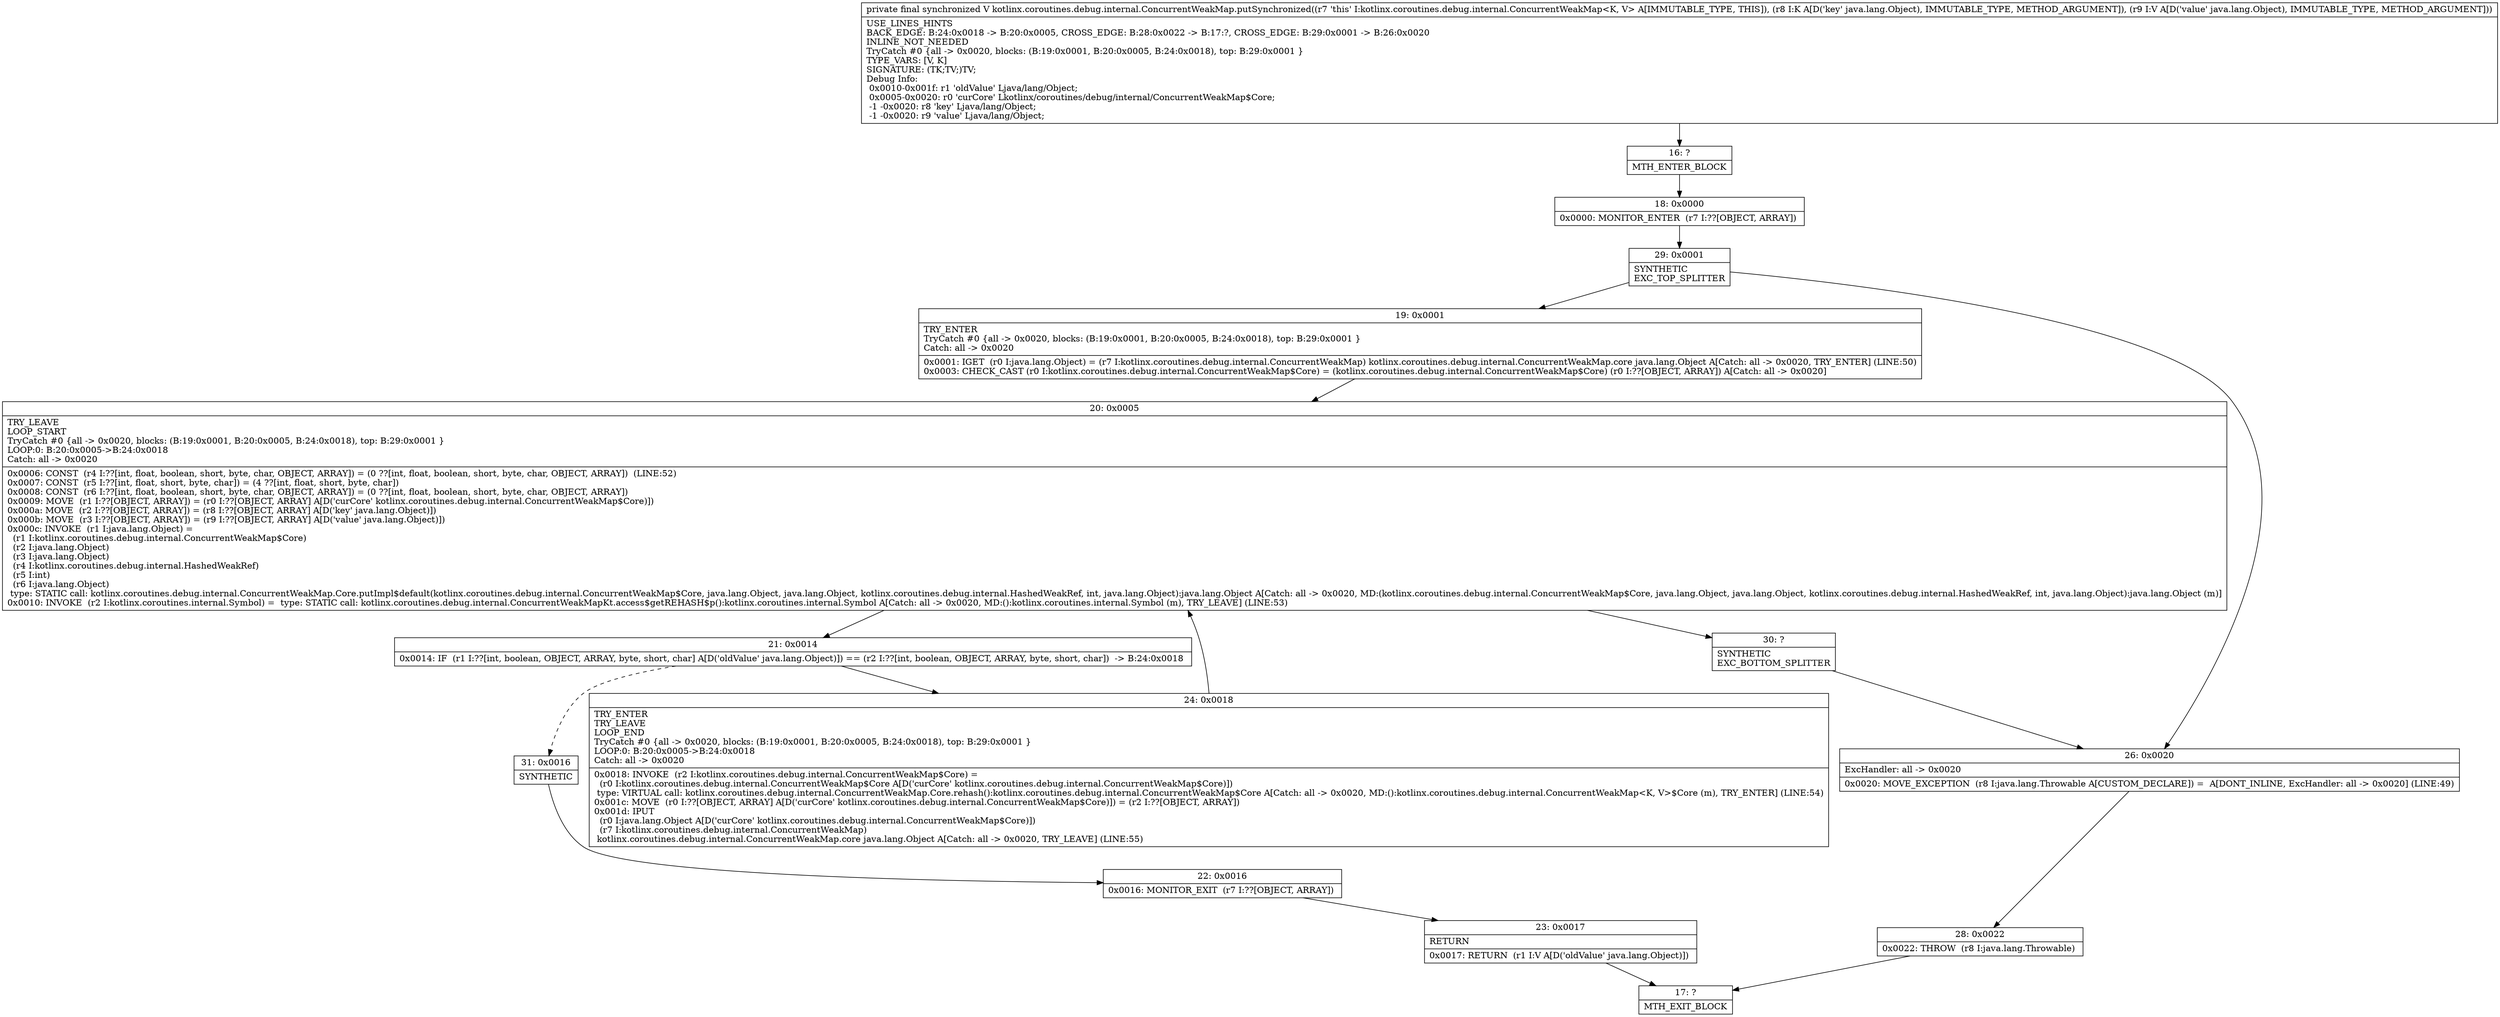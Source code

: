 digraph "CFG forkotlinx.coroutines.debug.internal.ConcurrentWeakMap.putSynchronized(Ljava\/lang\/Object;Ljava\/lang\/Object;)Ljava\/lang\/Object;" {
Node_16 [shape=record,label="{16\:\ ?|MTH_ENTER_BLOCK\l}"];
Node_18 [shape=record,label="{18\:\ 0x0000|0x0000: MONITOR_ENTER  (r7 I:??[OBJECT, ARRAY]) \l}"];
Node_29 [shape=record,label="{29\:\ 0x0001|SYNTHETIC\lEXC_TOP_SPLITTER\l}"];
Node_19 [shape=record,label="{19\:\ 0x0001|TRY_ENTER\lTryCatch #0 \{all \-\> 0x0020, blocks: (B:19:0x0001, B:20:0x0005, B:24:0x0018), top: B:29:0x0001 \}\lCatch: all \-\> 0x0020\l|0x0001: IGET  (r0 I:java.lang.Object) = (r7 I:kotlinx.coroutines.debug.internal.ConcurrentWeakMap) kotlinx.coroutines.debug.internal.ConcurrentWeakMap.core java.lang.Object A[Catch: all \-\> 0x0020, TRY_ENTER] (LINE:50)\l0x0003: CHECK_CAST (r0 I:kotlinx.coroutines.debug.internal.ConcurrentWeakMap$Core) = (kotlinx.coroutines.debug.internal.ConcurrentWeakMap$Core) (r0 I:??[OBJECT, ARRAY]) A[Catch: all \-\> 0x0020]\l}"];
Node_20 [shape=record,label="{20\:\ 0x0005|TRY_LEAVE\lLOOP_START\lTryCatch #0 \{all \-\> 0x0020, blocks: (B:19:0x0001, B:20:0x0005, B:24:0x0018), top: B:29:0x0001 \}\lLOOP:0: B:20:0x0005\-\>B:24:0x0018\lCatch: all \-\> 0x0020\l|0x0006: CONST  (r4 I:??[int, float, boolean, short, byte, char, OBJECT, ARRAY]) = (0 ??[int, float, boolean, short, byte, char, OBJECT, ARRAY])  (LINE:52)\l0x0007: CONST  (r5 I:??[int, float, short, byte, char]) = (4 ??[int, float, short, byte, char]) \l0x0008: CONST  (r6 I:??[int, float, boolean, short, byte, char, OBJECT, ARRAY]) = (0 ??[int, float, boolean, short, byte, char, OBJECT, ARRAY]) \l0x0009: MOVE  (r1 I:??[OBJECT, ARRAY]) = (r0 I:??[OBJECT, ARRAY] A[D('curCore' kotlinx.coroutines.debug.internal.ConcurrentWeakMap$Core)]) \l0x000a: MOVE  (r2 I:??[OBJECT, ARRAY]) = (r8 I:??[OBJECT, ARRAY] A[D('key' java.lang.Object)]) \l0x000b: MOVE  (r3 I:??[OBJECT, ARRAY]) = (r9 I:??[OBJECT, ARRAY] A[D('value' java.lang.Object)]) \l0x000c: INVOKE  (r1 I:java.lang.Object) = \l  (r1 I:kotlinx.coroutines.debug.internal.ConcurrentWeakMap$Core)\l  (r2 I:java.lang.Object)\l  (r3 I:java.lang.Object)\l  (r4 I:kotlinx.coroutines.debug.internal.HashedWeakRef)\l  (r5 I:int)\l  (r6 I:java.lang.Object)\l type: STATIC call: kotlinx.coroutines.debug.internal.ConcurrentWeakMap.Core.putImpl$default(kotlinx.coroutines.debug.internal.ConcurrentWeakMap$Core, java.lang.Object, java.lang.Object, kotlinx.coroutines.debug.internal.HashedWeakRef, int, java.lang.Object):java.lang.Object A[Catch: all \-\> 0x0020, MD:(kotlinx.coroutines.debug.internal.ConcurrentWeakMap$Core, java.lang.Object, java.lang.Object, kotlinx.coroutines.debug.internal.HashedWeakRef, int, java.lang.Object):java.lang.Object (m)]\l0x0010: INVOKE  (r2 I:kotlinx.coroutines.internal.Symbol) =  type: STATIC call: kotlinx.coroutines.debug.internal.ConcurrentWeakMapKt.access$getREHASH$p():kotlinx.coroutines.internal.Symbol A[Catch: all \-\> 0x0020, MD:():kotlinx.coroutines.internal.Symbol (m), TRY_LEAVE] (LINE:53)\l}"];
Node_21 [shape=record,label="{21\:\ 0x0014|0x0014: IF  (r1 I:??[int, boolean, OBJECT, ARRAY, byte, short, char] A[D('oldValue' java.lang.Object)]) == (r2 I:??[int, boolean, OBJECT, ARRAY, byte, short, char])  \-\> B:24:0x0018 \l}"];
Node_24 [shape=record,label="{24\:\ 0x0018|TRY_ENTER\lTRY_LEAVE\lLOOP_END\lTryCatch #0 \{all \-\> 0x0020, blocks: (B:19:0x0001, B:20:0x0005, B:24:0x0018), top: B:29:0x0001 \}\lLOOP:0: B:20:0x0005\-\>B:24:0x0018\lCatch: all \-\> 0x0020\l|0x0018: INVOKE  (r2 I:kotlinx.coroutines.debug.internal.ConcurrentWeakMap$Core) = \l  (r0 I:kotlinx.coroutines.debug.internal.ConcurrentWeakMap$Core A[D('curCore' kotlinx.coroutines.debug.internal.ConcurrentWeakMap$Core)])\l type: VIRTUAL call: kotlinx.coroutines.debug.internal.ConcurrentWeakMap.Core.rehash():kotlinx.coroutines.debug.internal.ConcurrentWeakMap$Core A[Catch: all \-\> 0x0020, MD:():kotlinx.coroutines.debug.internal.ConcurrentWeakMap\<K, V\>$Core (m), TRY_ENTER] (LINE:54)\l0x001c: MOVE  (r0 I:??[OBJECT, ARRAY] A[D('curCore' kotlinx.coroutines.debug.internal.ConcurrentWeakMap$Core)]) = (r2 I:??[OBJECT, ARRAY]) \l0x001d: IPUT  \l  (r0 I:java.lang.Object A[D('curCore' kotlinx.coroutines.debug.internal.ConcurrentWeakMap$Core)])\l  (r7 I:kotlinx.coroutines.debug.internal.ConcurrentWeakMap)\l kotlinx.coroutines.debug.internal.ConcurrentWeakMap.core java.lang.Object A[Catch: all \-\> 0x0020, TRY_LEAVE] (LINE:55)\l}"];
Node_31 [shape=record,label="{31\:\ 0x0016|SYNTHETIC\l}"];
Node_22 [shape=record,label="{22\:\ 0x0016|0x0016: MONITOR_EXIT  (r7 I:??[OBJECT, ARRAY]) \l}"];
Node_23 [shape=record,label="{23\:\ 0x0017|RETURN\l|0x0017: RETURN  (r1 I:V A[D('oldValue' java.lang.Object)]) \l}"];
Node_17 [shape=record,label="{17\:\ ?|MTH_EXIT_BLOCK\l}"];
Node_30 [shape=record,label="{30\:\ ?|SYNTHETIC\lEXC_BOTTOM_SPLITTER\l}"];
Node_26 [shape=record,label="{26\:\ 0x0020|ExcHandler: all \-\> 0x0020\l|0x0020: MOVE_EXCEPTION  (r8 I:java.lang.Throwable A[CUSTOM_DECLARE]) =  A[DONT_INLINE, ExcHandler: all \-\> 0x0020] (LINE:49)\l}"];
Node_28 [shape=record,label="{28\:\ 0x0022|0x0022: THROW  (r8 I:java.lang.Throwable) \l}"];
MethodNode[shape=record,label="{private final synchronized V kotlinx.coroutines.debug.internal.ConcurrentWeakMap.putSynchronized((r7 'this' I:kotlinx.coroutines.debug.internal.ConcurrentWeakMap\<K, V\> A[IMMUTABLE_TYPE, THIS]), (r8 I:K A[D('key' java.lang.Object), IMMUTABLE_TYPE, METHOD_ARGUMENT]), (r9 I:V A[D('value' java.lang.Object), IMMUTABLE_TYPE, METHOD_ARGUMENT]))  | USE_LINES_HINTS\lBACK_EDGE: B:24:0x0018 \-\> B:20:0x0005, CROSS_EDGE: B:28:0x0022 \-\> B:17:?, CROSS_EDGE: B:29:0x0001 \-\> B:26:0x0020\lINLINE_NOT_NEEDED\lTryCatch #0 \{all \-\> 0x0020, blocks: (B:19:0x0001, B:20:0x0005, B:24:0x0018), top: B:29:0x0001 \}\lTYPE_VARS: [V, K]\lSIGNATURE: (TK;TV;)TV;\lDebug Info:\l  0x0010\-0x001f: r1 'oldValue' Ljava\/lang\/Object;\l  0x0005\-0x0020: r0 'curCore' Lkotlinx\/coroutines\/debug\/internal\/ConcurrentWeakMap$Core;\l  \-1 \-0x0020: r8 'key' Ljava\/lang\/Object;\l  \-1 \-0x0020: r9 'value' Ljava\/lang\/Object;\l}"];
MethodNode -> Node_16;Node_16 -> Node_18;
Node_18 -> Node_29;
Node_29 -> Node_19;
Node_29 -> Node_26;
Node_19 -> Node_20;
Node_20 -> Node_21;
Node_20 -> Node_30;
Node_21 -> Node_24;
Node_21 -> Node_31[style=dashed];
Node_24 -> Node_20;
Node_31 -> Node_22;
Node_22 -> Node_23;
Node_23 -> Node_17;
Node_30 -> Node_26;
Node_26 -> Node_28;
Node_28 -> Node_17;
}

